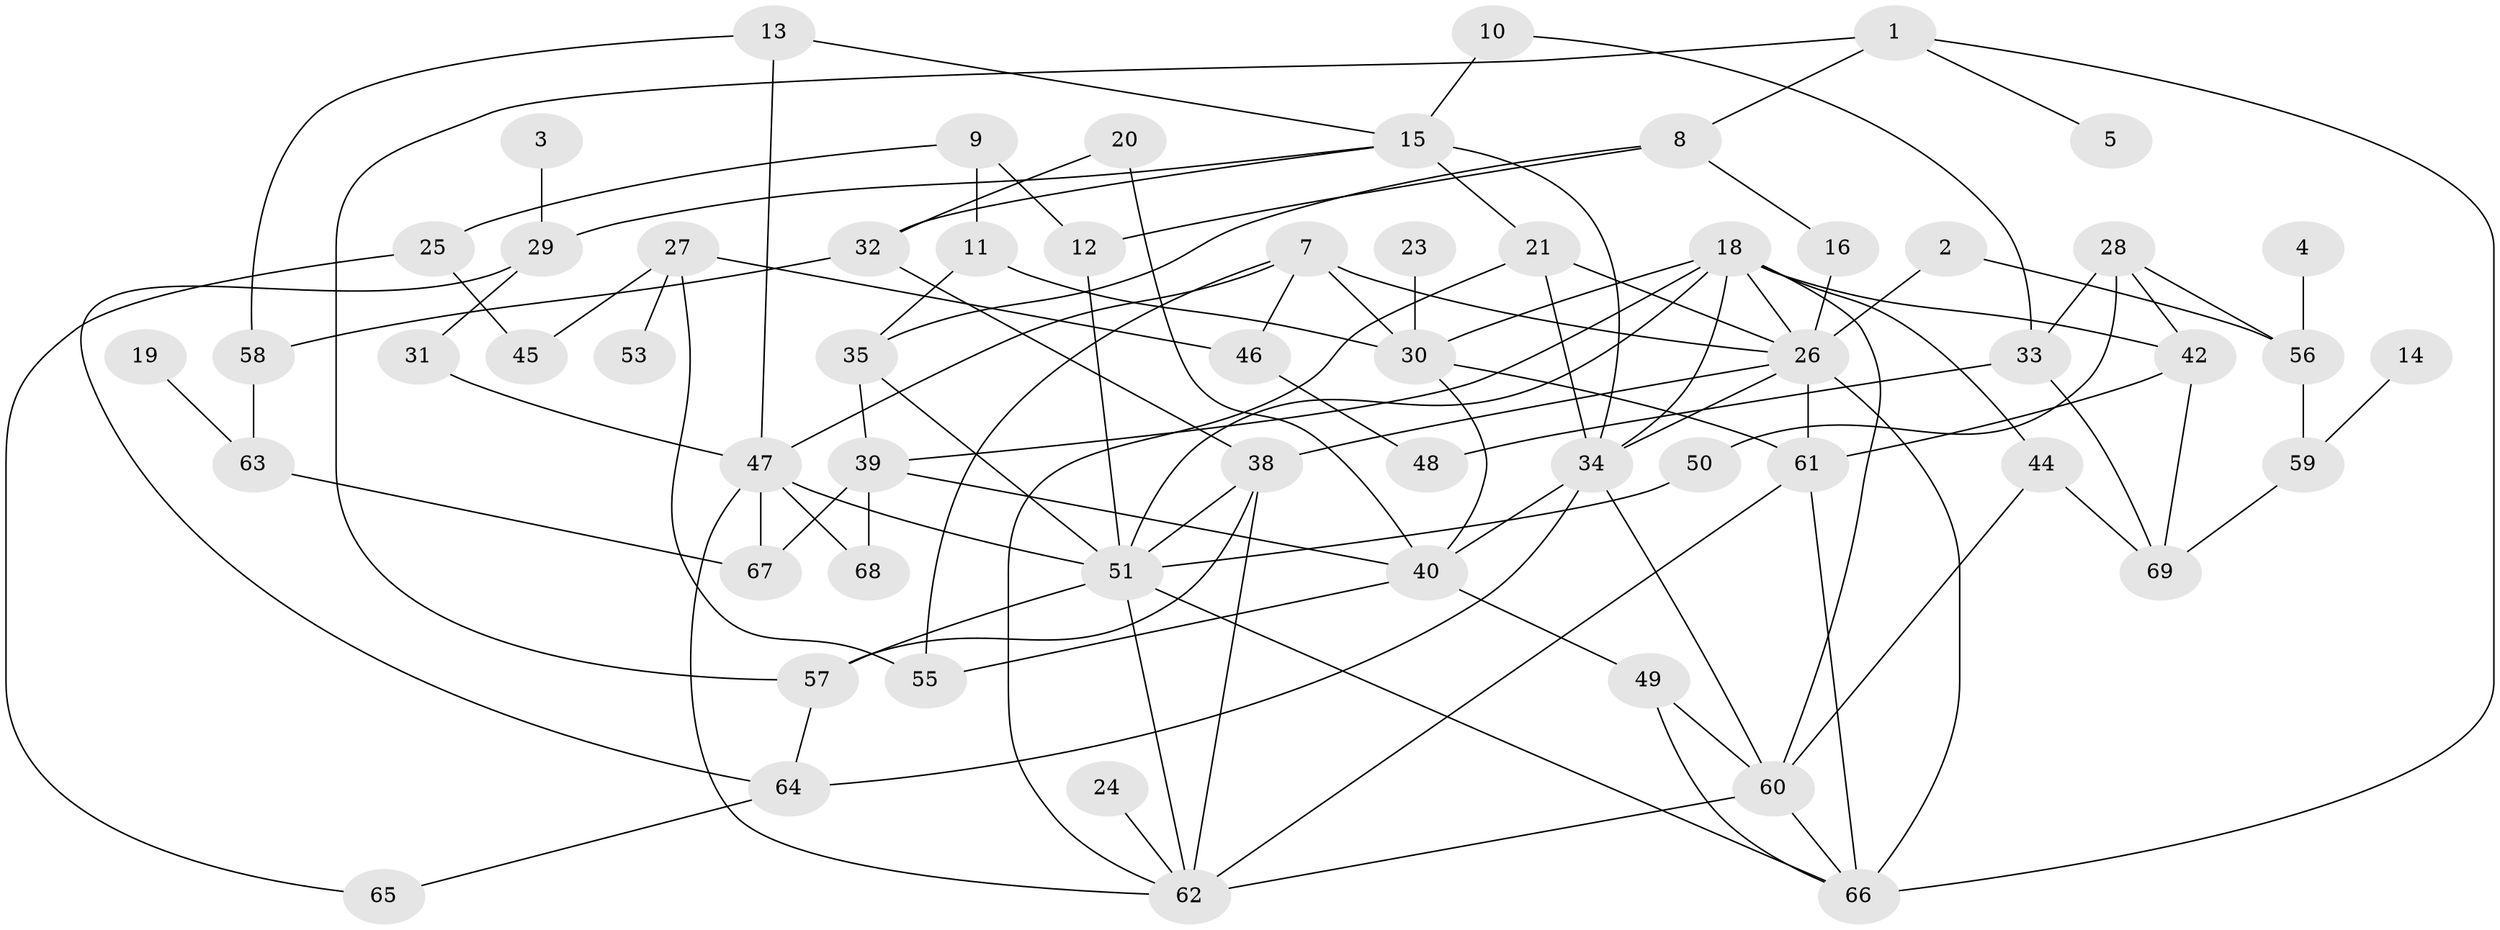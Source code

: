 // original degree distribution, {2: 0.2391304347826087, 5: 0.07971014492753623, 1: 0.2318840579710145, 4: 0.15942028985507245, 3: 0.2028985507246377, 7: 0.036231884057971016, 0: 0.043478260869565216, 6: 0.007246376811594203}
// Generated by graph-tools (version 1.1) at 2025/00/03/09/25 03:00:41]
// undirected, 60 vertices, 110 edges
graph export_dot {
graph [start="1"]
  node [color=gray90,style=filled];
  1;
  2;
  3;
  4;
  5;
  7;
  8;
  9;
  10;
  11;
  12;
  13;
  14;
  15;
  16;
  18;
  19;
  20;
  21;
  23;
  24;
  25;
  26;
  27;
  28;
  29;
  30;
  31;
  32;
  33;
  34;
  35;
  38;
  39;
  40;
  42;
  44;
  45;
  46;
  47;
  48;
  49;
  50;
  51;
  53;
  55;
  56;
  57;
  58;
  59;
  60;
  61;
  62;
  63;
  64;
  65;
  66;
  67;
  68;
  69;
  1 -- 5 [weight=1.0];
  1 -- 8 [weight=1.0];
  1 -- 57 [weight=1.0];
  1 -- 66 [weight=1.0];
  2 -- 26 [weight=1.0];
  2 -- 56 [weight=1.0];
  3 -- 29 [weight=1.0];
  4 -- 56 [weight=1.0];
  7 -- 26 [weight=2.0];
  7 -- 30 [weight=1.0];
  7 -- 46 [weight=1.0];
  7 -- 47 [weight=1.0];
  7 -- 55 [weight=1.0];
  8 -- 12 [weight=1.0];
  8 -- 16 [weight=1.0];
  8 -- 35 [weight=1.0];
  9 -- 11 [weight=1.0];
  9 -- 12 [weight=1.0];
  9 -- 25 [weight=1.0];
  10 -- 15 [weight=1.0];
  10 -- 33 [weight=1.0];
  11 -- 30 [weight=1.0];
  11 -- 35 [weight=1.0];
  12 -- 51 [weight=1.0];
  13 -- 15 [weight=1.0];
  13 -- 47 [weight=1.0];
  13 -- 58 [weight=1.0];
  14 -- 59 [weight=1.0];
  15 -- 21 [weight=1.0];
  15 -- 29 [weight=1.0];
  15 -- 32 [weight=1.0];
  15 -- 34 [weight=1.0];
  16 -- 26 [weight=1.0];
  18 -- 26 [weight=1.0];
  18 -- 30 [weight=1.0];
  18 -- 34 [weight=1.0];
  18 -- 39 [weight=1.0];
  18 -- 42 [weight=1.0];
  18 -- 44 [weight=1.0];
  18 -- 51 [weight=1.0];
  18 -- 60 [weight=1.0];
  19 -- 63 [weight=1.0];
  20 -- 32 [weight=1.0];
  20 -- 40 [weight=1.0];
  21 -- 26 [weight=1.0];
  21 -- 34 [weight=1.0];
  21 -- 62 [weight=1.0];
  23 -- 30 [weight=1.0];
  24 -- 62 [weight=1.0];
  25 -- 45 [weight=1.0];
  25 -- 65 [weight=1.0];
  26 -- 34 [weight=1.0];
  26 -- 38 [weight=1.0];
  26 -- 61 [weight=1.0];
  26 -- 66 [weight=1.0];
  27 -- 45 [weight=1.0];
  27 -- 46 [weight=1.0];
  27 -- 53 [weight=1.0];
  27 -- 55 [weight=1.0];
  28 -- 33 [weight=1.0];
  28 -- 42 [weight=1.0];
  28 -- 50 [weight=1.0];
  28 -- 56 [weight=1.0];
  29 -- 31 [weight=1.0];
  29 -- 64 [weight=1.0];
  30 -- 40 [weight=2.0];
  30 -- 61 [weight=1.0];
  31 -- 47 [weight=1.0];
  32 -- 38 [weight=1.0];
  32 -- 58 [weight=1.0];
  33 -- 48 [weight=1.0];
  33 -- 69 [weight=1.0];
  34 -- 40 [weight=1.0];
  34 -- 60 [weight=1.0];
  34 -- 64 [weight=1.0];
  35 -- 39 [weight=1.0];
  35 -- 51 [weight=1.0];
  38 -- 51 [weight=1.0];
  38 -- 57 [weight=1.0];
  38 -- 62 [weight=1.0];
  39 -- 40 [weight=1.0];
  39 -- 67 [weight=1.0];
  39 -- 68 [weight=1.0];
  40 -- 49 [weight=1.0];
  40 -- 55 [weight=1.0];
  42 -- 61 [weight=2.0];
  42 -- 69 [weight=1.0];
  44 -- 60 [weight=1.0];
  44 -- 69 [weight=1.0];
  46 -- 48 [weight=1.0];
  47 -- 51 [weight=1.0];
  47 -- 62 [weight=1.0];
  47 -- 67 [weight=2.0];
  47 -- 68 [weight=1.0];
  49 -- 60 [weight=1.0];
  49 -- 66 [weight=1.0];
  50 -- 51 [weight=1.0];
  51 -- 57 [weight=1.0];
  51 -- 62 [weight=1.0];
  51 -- 66 [weight=1.0];
  56 -- 59 [weight=1.0];
  57 -- 64 [weight=1.0];
  58 -- 63 [weight=1.0];
  59 -- 69 [weight=1.0];
  60 -- 62 [weight=1.0];
  60 -- 66 [weight=1.0];
  61 -- 62 [weight=1.0];
  61 -- 66 [weight=1.0];
  63 -- 67 [weight=1.0];
  64 -- 65 [weight=1.0];
}
